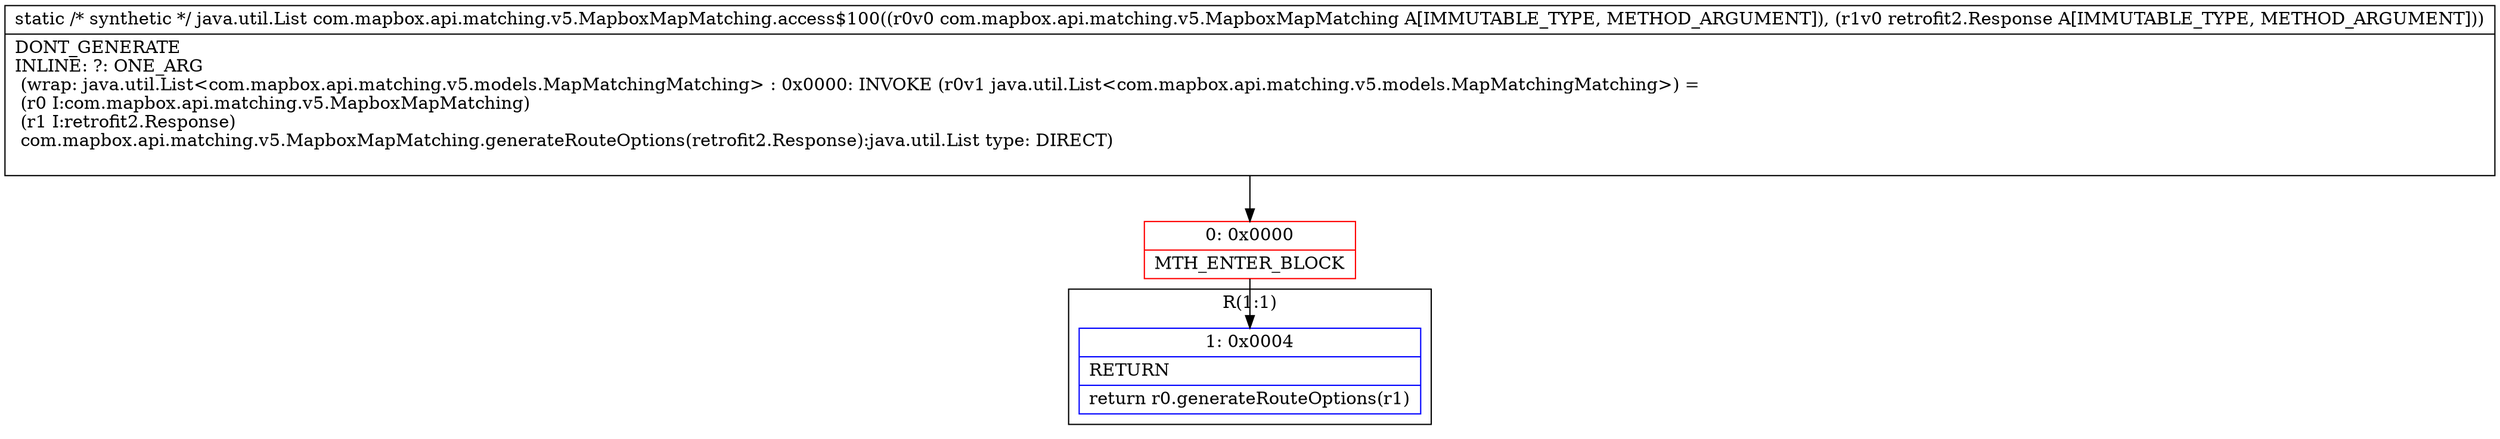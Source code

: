 digraph "CFG forcom.mapbox.api.matching.v5.MapboxMapMatching.access$100(Lcom\/mapbox\/api\/matching\/v5\/MapboxMapMatching;Lretrofit2\/Response;)Ljava\/util\/List;" {
subgraph cluster_Region_1998279909 {
label = "R(1:1)";
node [shape=record,color=blue];
Node_1 [shape=record,label="{1\:\ 0x0004|RETURN\l|return r0.generateRouteOptions(r1)\l}"];
}
Node_0 [shape=record,color=red,label="{0\:\ 0x0000|MTH_ENTER_BLOCK\l}"];
MethodNode[shape=record,label="{static \/* synthetic *\/ java.util.List com.mapbox.api.matching.v5.MapboxMapMatching.access$100((r0v0 com.mapbox.api.matching.v5.MapboxMapMatching A[IMMUTABLE_TYPE, METHOD_ARGUMENT]), (r1v0 retrofit2.Response A[IMMUTABLE_TYPE, METHOD_ARGUMENT]))  | DONT_GENERATE\lINLINE: ?: ONE_ARG  \l  (wrap: java.util.List\<com.mapbox.api.matching.v5.models.MapMatchingMatching\> : 0x0000: INVOKE  (r0v1 java.util.List\<com.mapbox.api.matching.v5.models.MapMatchingMatching\>) = \l  (r0 I:com.mapbox.api.matching.v5.MapboxMapMatching)\l  (r1 I:retrofit2.Response)\l com.mapbox.api.matching.v5.MapboxMapMatching.generateRouteOptions(retrofit2.Response):java.util.List type: DIRECT)\l\l}"];
MethodNode -> Node_0;
Node_0 -> Node_1;
}

